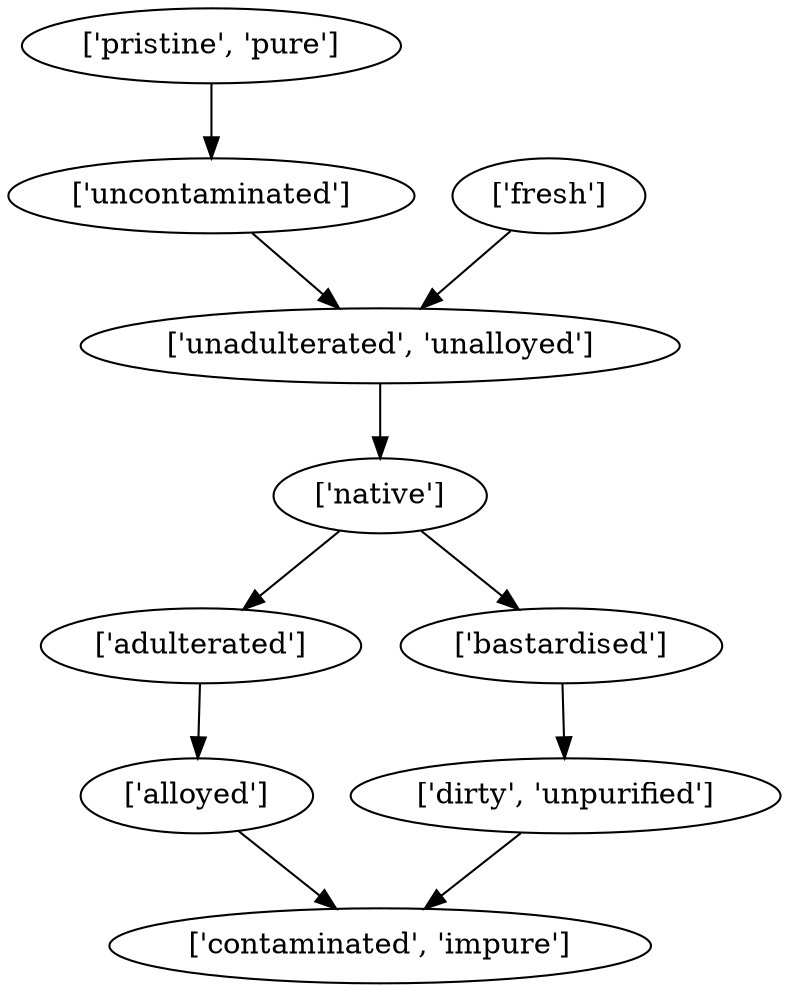 strict digraph  {
	"['native']" -> "['adulterated']";
	"['native']" -> "['bastardised']";
	"['adulterated']" -> "['alloyed']";
	"['bastardised']" -> "['dirty', 'unpurified']";
	"['uncontaminated']" -> "['unadulterated', 'unalloyed']";
	"['unadulterated', 'unalloyed']" -> "['native']";
	"['alloyed']" -> "['contaminated', 'impure']";
	"['pristine', 'pure']" -> "['uncontaminated']";
	"['fresh']" -> "['unadulterated', 'unalloyed']";
	"['dirty', 'unpurified']" -> "['contaminated', 'impure']";
}
